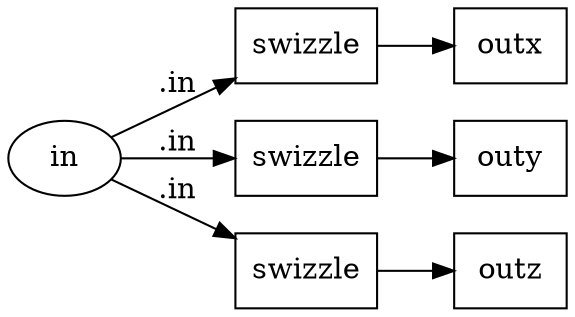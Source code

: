 digraph {
  rankdir = LR;
    NG_separate3_vector3_N_x_vector3 [label= "swizzle"];
    NG_separate3_vector3_N_x_vector3[shape = box];
    NG_separate3_vector3_N_x_vector3 ->     NG_separate3_vector3_outx;
    NG_separate3_vector3_outx [label= "outx"];
    NG_separate3_vector3_outx[shape = box]; 
    NG_separate3_vector3_inINT [label="in"];
    NG_separate3_vector3_inINT [shape = ellipse];
    NG_separate3_vector3_N_x_vector3 [label="swizzle"];
    NG_separate3_vector3_inINT -> NG_separate3_vector3_N_x_vector3 [label=".in"];
    NG_separate3_vector3_N_y_vector3 [label= "swizzle"];
    NG_separate3_vector3_N_y_vector3[shape = box];
    NG_separate3_vector3_N_y_vector3 ->     NG_separate3_vector3_outy;
    NG_separate3_vector3_outy [label= "outy"];
    NG_separate3_vector3_outy[shape = box]; 
    NG_separate3_vector3_inINT [label="in"];
    NG_separate3_vector3_inINT [shape = ellipse];
    NG_separate3_vector3_N_y_vector3 [label="swizzle"];
    NG_separate3_vector3_inINT -> NG_separate3_vector3_N_y_vector3 [label=".in"];
    NG_separate3_vector3_N_z_vector3 [label= "swizzle"];
    NG_separate3_vector3_N_z_vector3[shape = box];
    NG_separate3_vector3_N_z_vector3 ->     NG_separate3_vector3_outz;
    NG_separate3_vector3_outz [label= "outz"];
    NG_separate3_vector3_outz[shape = box]; 
    NG_separate3_vector3_inINT [label="in"];
    NG_separate3_vector3_inINT [shape = ellipse];
    NG_separate3_vector3_N_z_vector3 [label="swizzle"];
    NG_separate3_vector3_inINT -> NG_separate3_vector3_N_z_vector3 [label=".in"];
}
